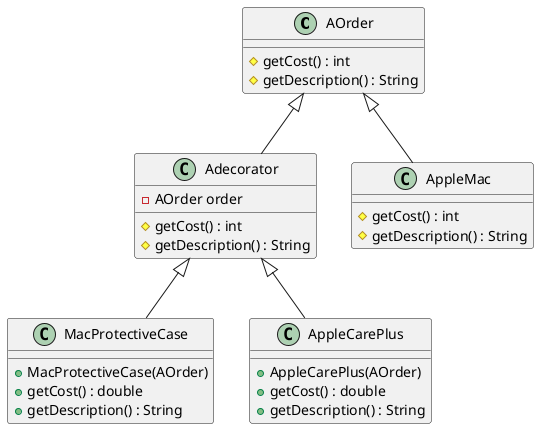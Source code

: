 @startuml
'https://plantuml.com/class-diagram

abstract AOrder
abstract Adecorator
class MacProtectiveCase
class AppleCarePlus

AOrder <|-- AppleMac
AOrder <|-- Adecorator

Adecorator <|-- MacProtectiveCase
Adecorator <|-- AppleCarePlus

class AOrder {
    # getCost() : int
    # getDescription() : String
}

class AppleMac {
    # getCost() : int
    # getDescription() : String
}
class Adecorator {
    - AOrder order
    # getCost() : int
    # getDescription() : String
}

class MacProtectiveCase {
  + MacProtectiveCase(AOrder)
  + getCost() : double
  + getDescription() : String
}

class AppleCarePlus {
  + AppleCarePlus(AOrder)
  + getCost() : double
  + getDescription() : String
}

@enduml